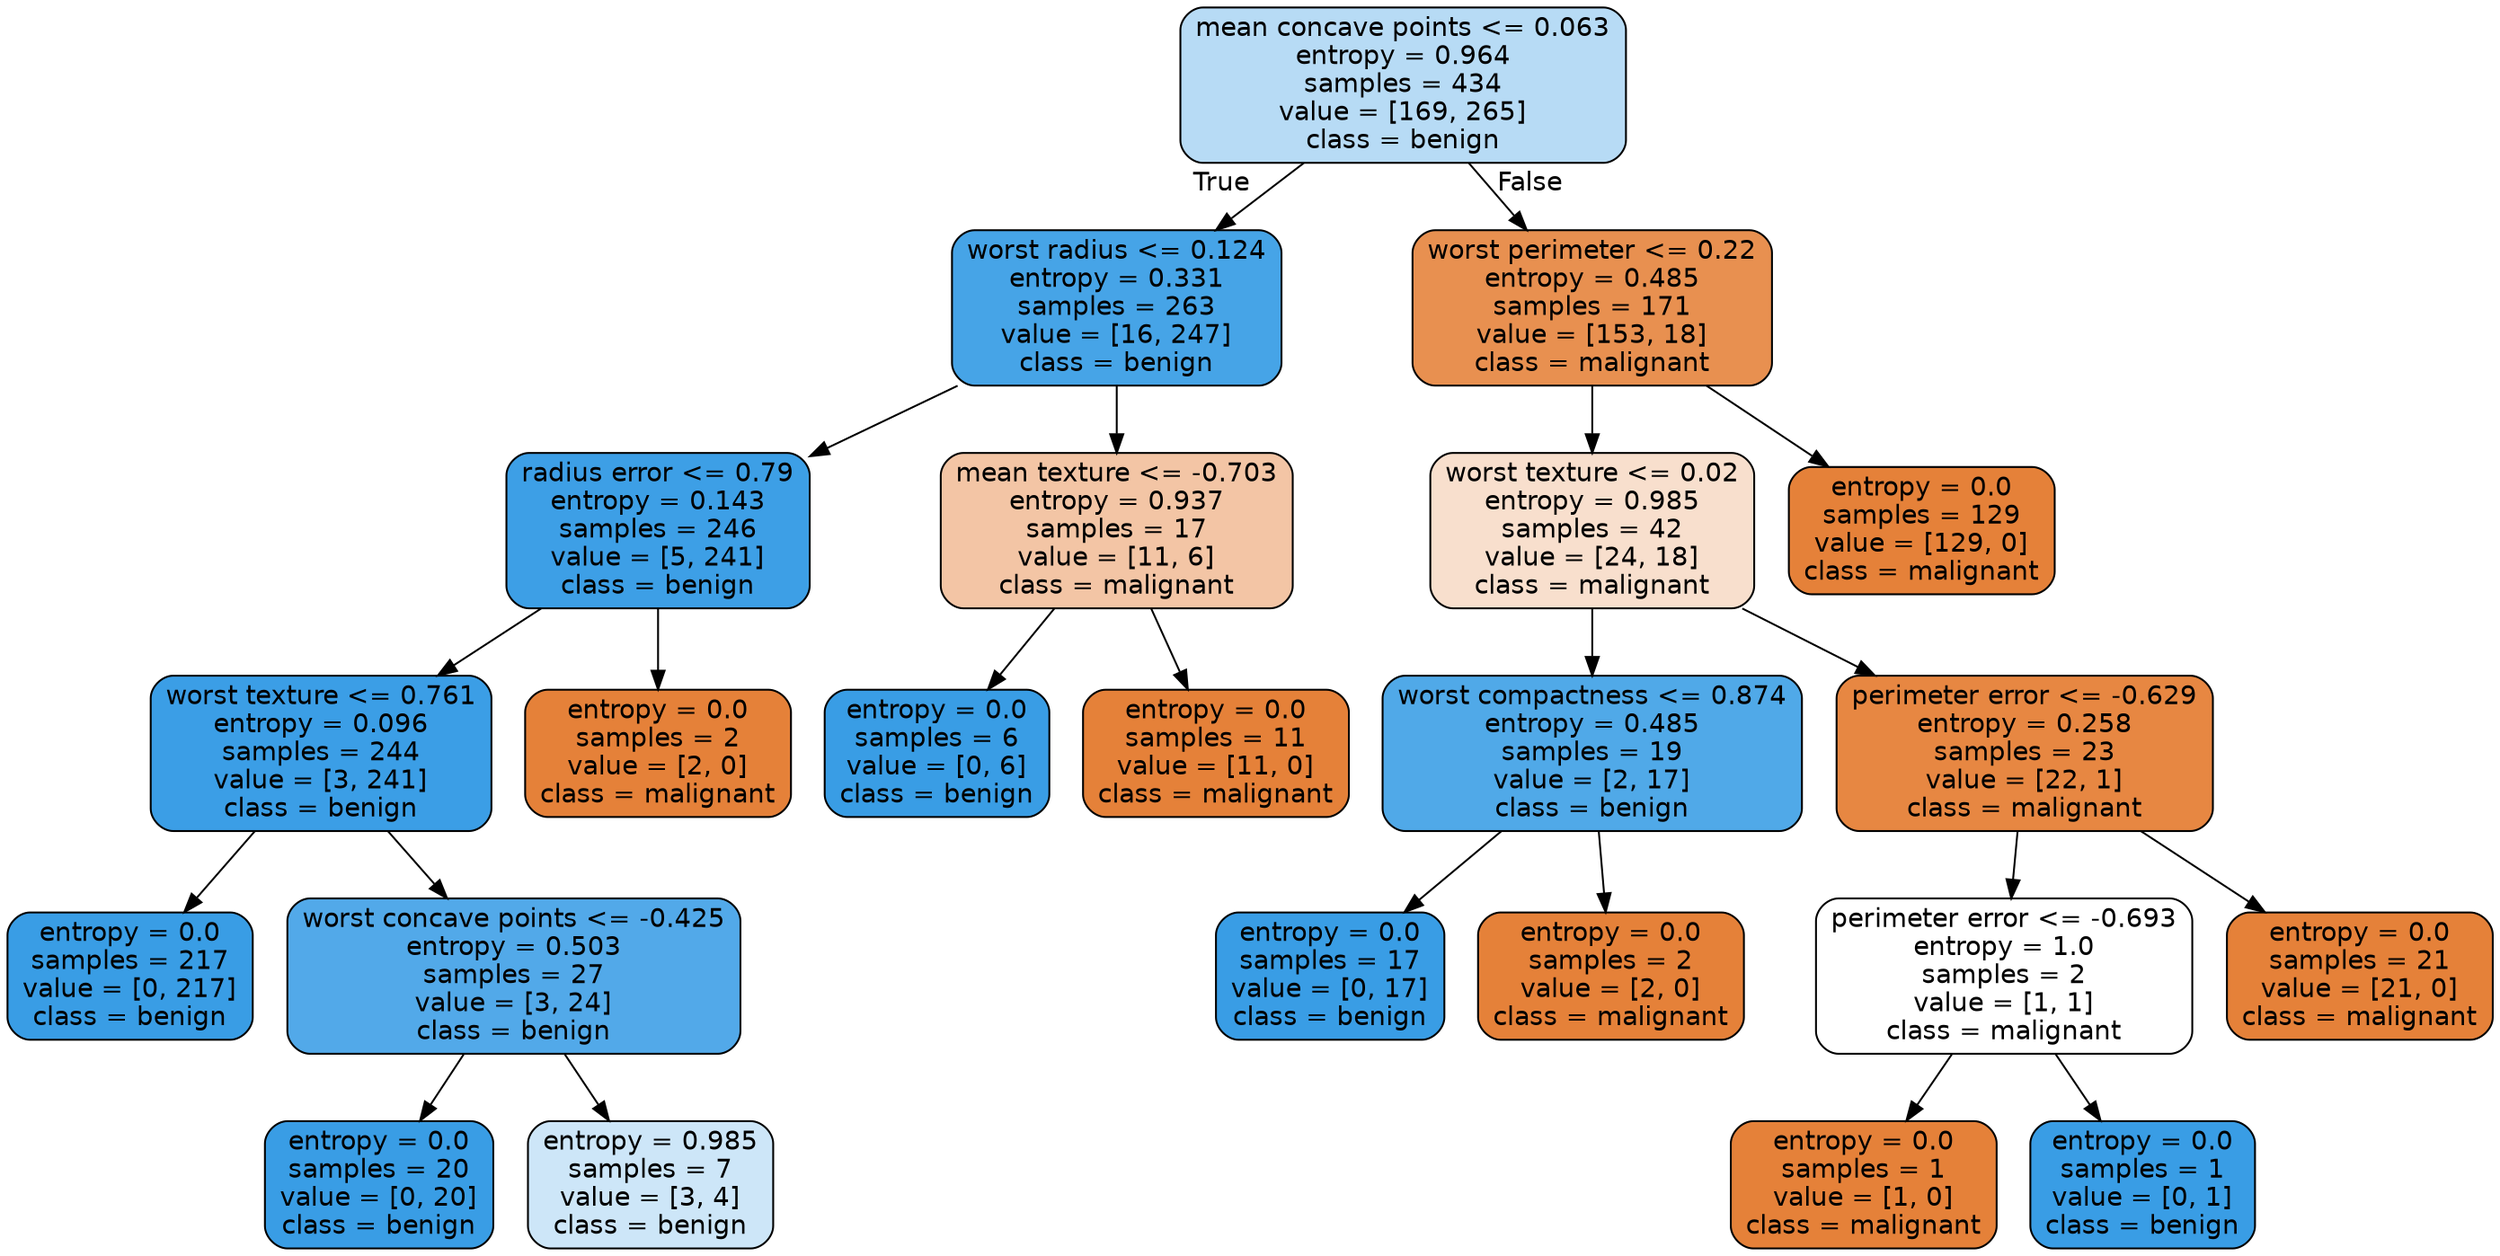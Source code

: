 digraph Tree {
node [shape=box, style="filled, rounded", color="black", fontname=helvetica] ;
edge [fontname=helvetica] ;
0 [label="mean concave points <= 0.063\nentropy = 0.964\nsamples = 434\nvalue = [169, 265]\nclass = benign", fillcolor="#399de55c"] ;
1 [label="worst radius <= 0.124\nentropy = 0.331\nsamples = 263\nvalue = [16, 247]\nclass = benign", fillcolor="#399de5ee"] ;
0 -> 1 [labeldistance=2.5, labelangle=45, headlabel="True"] ;
2 [label="radius error <= 0.79\nentropy = 0.143\nsamples = 246\nvalue = [5, 241]\nclass = benign", fillcolor="#399de5fa"] ;
1 -> 2 ;
3 [label="worst texture <= 0.761\nentropy = 0.096\nsamples = 244\nvalue = [3, 241]\nclass = benign", fillcolor="#399de5fc"] ;
2 -> 3 ;
4 [label="entropy = 0.0\nsamples = 217\nvalue = [0, 217]\nclass = benign", fillcolor="#399de5ff"] ;
3 -> 4 ;
5 [label="worst concave points <= -0.425\nentropy = 0.503\nsamples = 27\nvalue = [3, 24]\nclass = benign", fillcolor="#399de5df"] ;
3 -> 5 ;
6 [label="entropy = 0.0\nsamples = 20\nvalue = [0, 20]\nclass = benign", fillcolor="#399de5ff"] ;
5 -> 6 ;
7 [label="entropy = 0.985\nsamples = 7\nvalue = [3, 4]\nclass = benign", fillcolor="#399de540"] ;
5 -> 7 ;
8 [label="entropy = 0.0\nsamples = 2\nvalue = [2, 0]\nclass = malignant", fillcolor="#e58139ff"] ;
2 -> 8 ;
9 [label="mean texture <= -0.703\nentropy = 0.937\nsamples = 17\nvalue = [11, 6]\nclass = malignant", fillcolor="#e5813974"] ;
1 -> 9 ;
10 [label="entropy = 0.0\nsamples = 6\nvalue = [0, 6]\nclass = benign", fillcolor="#399de5ff"] ;
9 -> 10 ;
11 [label="entropy = 0.0\nsamples = 11\nvalue = [11, 0]\nclass = malignant", fillcolor="#e58139ff"] ;
9 -> 11 ;
12 [label="worst perimeter <= 0.22\nentropy = 0.485\nsamples = 171\nvalue = [153, 18]\nclass = malignant", fillcolor="#e58139e1"] ;
0 -> 12 [labeldistance=2.5, labelangle=-45, headlabel="False"] ;
13 [label="worst texture <= 0.02\nentropy = 0.985\nsamples = 42\nvalue = [24, 18]\nclass = malignant", fillcolor="#e5813940"] ;
12 -> 13 ;
14 [label="worst compactness <= 0.874\nentropy = 0.485\nsamples = 19\nvalue = [2, 17]\nclass = benign", fillcolor="#399de5e1"] ;
13 -> 14 ;
15 [label="entropy = 0.0\nsamples = 17\nvalue = [0, 17]\nclass = benign", fillcolor="#399de5ff"] ;
14 -> 15 ;
16 [label="entropy = 0.0\nsamples = 2\nvalue = [2, 0]\nclass = malignant", fillcolor="#e58139ff"] ;
14 -> 16 ;
17 [label="perimeter error <= -0.629\nentropy = 0.258\nsamples = 23\nvalue = [22, 1]\nclass = malignant", fillcolor="#e58139f3"] ;
13 -> 17 ;
18 [label="perimeter error <= -0.693\nentropy = 1.0\nsamples = 2\nvalue = [1, 1]\nclass = malignant", fillcolor="#e5813900"] ;
17 -> 18 ;
19 [label="entropy = 0.0\nsamples = 1\nvalue = [1, 0]\nclass = malignant", fillcolor="#e58139ff"] ;
18 -> 19 ;
20 [label="entropy = 0.0\nsamples = 1\nvalue = [0, 1]\nclass = benign", fillcolor="#399de5ff"] ;
18 -> 20 ;
21 [label="entropy = 0.0\nsamples = 21\nvalue = [21, 0]\nclass = malignant", fillcolor="#e58139ff"] ;
17 -> 21 ;
22 [label="entropy = 0.0\nsamples = 129\nvalue = [129, 0]\nclass = malignant", fillcolor="#e58139ff"] ;
12 -> 22 ;
}